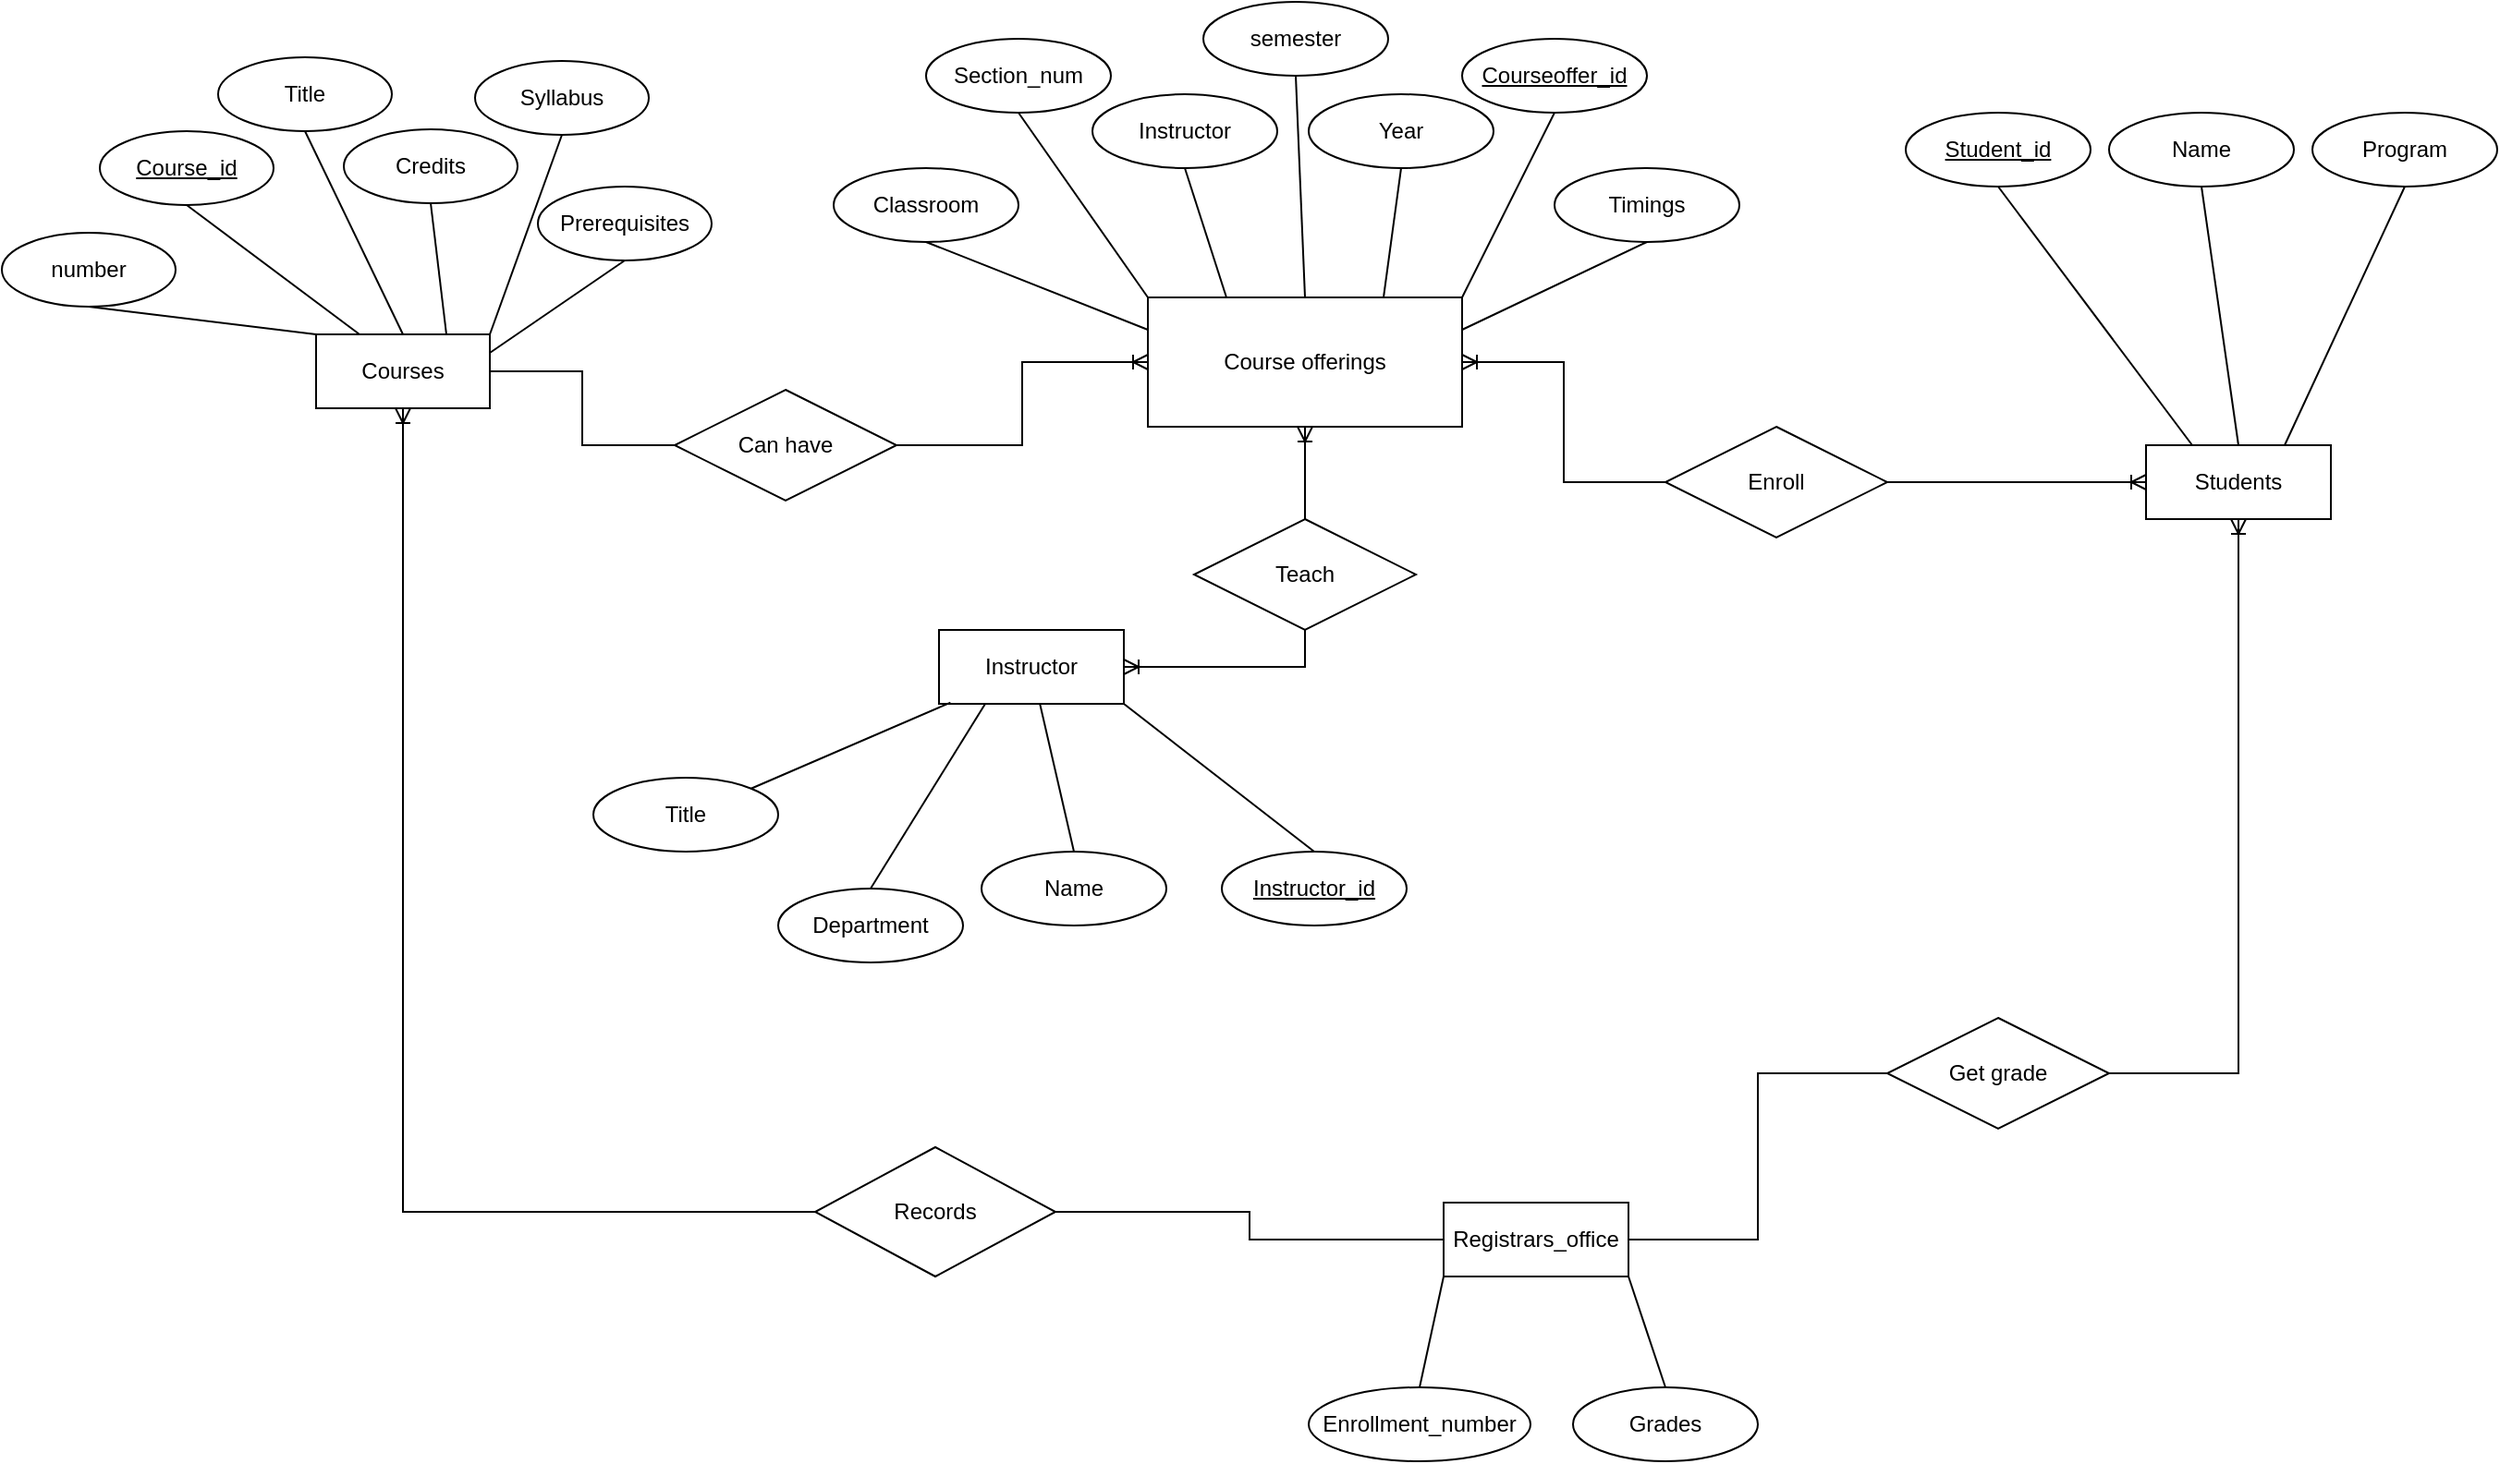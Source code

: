 <mxfile version="21.8.2" type="github">
  <diagram name="Page-1" id="LJPCzSkc8uASNMOOVW5p">
    <mxGraphModel dx="2933" dy="991" grid="1" gridSize="10" guides="1" tooltips="1" connect="1" arrows="1" fold="1" page="1" pageScale="1" pageWidth="850" pageHeight="1100" math="0" shadow="0">
      <root>
        <mxCell id="0" />
        <mxCell id="1" parent="0" />
        <mxCell id="3Tur1pRjmZr1tsYk20_k-1" value="Students" style="whiteSpace=wrap;html=1;align=center;" parent="1" vertex="1">
          <mxGeometry x="560" y="380" width="100" height="40" as="geometry" />
        </mxCell>
        <mxCell id="3Tur1pRjmZr1tsYk20_k-2" value="Enroll" style="shape=rhombus;perimeter=rhombusPerimeter;whiteSpace=wrap;html=1;align=center;" parent="1" vertex="1">
          <mxGeometry x="300" y="370" width="120" height="60" as="geometry" />
        </mxCell>
        <mxCell id="3Tur1pRjmZr1tsYk20_k-3" value="Course offerings" style="whiteSpace=wrap;html=1;align=center;" parent="1" vertex="1">
          <mxGeometry x="20" y="300" width="170" height="70" as="geometry" />
        </mxCell>
        <mxCell id="3Tur1pRjmZr1tsYk20_k-4" value="" style="endArrow=none;html=1;rounded=0;entryX=0.25;entryY=0;entryDx=0;entryDy=0;exitX=0.5;exitY=1;exitDx=0;exitDy=0;" parent="1" source="3Tur1pRjmZr1tsYk20_k-5" target="3Tur1pRjmZr1tsYk20_k-1" edge="1">
          <mxGeometry relative="1" as="geometry">
            <mxPoint x="520" y="250" as="sourcePoint" />
            <mxPoint x="600" y="250" as="targetPoint" />
          </mxGeometry>
        </mxCell>
        <mxCell id="3Tur1pRjmZr1tsYk20_k-5" value="Student_id" style="ellipse;whiteSpace=wrap;html=1;align=center;fontStyle=4;" parent="1" vertex="1">
          <mxGeometry x="430" y="200" width="100" height="40" as="geometry" />
        </mxCell>
        <mxCell id="3Tur1pRjmZr1tsYk20_k-8" value="" style="edgeStyle=orthogonalEdgeStyle;fontSize=12;html=1;endArrow=ERoneToMany;rounded=0;exitX=0;exitY=0.5;exitDx=0;exitDy=0;entryX=1;entryY=0.5;entryDx=0;entryDy=0;" parent="1" source="3Tur1pRjmZr1tsYk20_k-2" target="3Tur1pRjmZr1tsYk20_k-3" edge="1">
          <mxGeometry width="100" height="100" relative="1" as="geometry">
            <mxPoint x="370" y="460" as="sourcePoint" />
            <mxPoint x="470" y="360" as="targetPoint" />
          </mxGeometry>
        </mxCell>
        <mxCell id="3Tur1pRjmZr1tsYk20_k-10" value="" style="endArrow=none;html=1;rounded=0;entryX=0.5;entryY=0;entryDx=0;entryDy=0;exitX=0.5;exitY=1;exitDx=0;exitDy=0;" parent="1" source="3Tur1pRjmZr1tsYk20_k-13" target="3Tur1pRjmZr1tsYk20_k-1" edge="1">
          <mxGeometry relative="1" as="geometry">
            <mxPoint x="580" y="240" as="sourcePoint" />
            <mxPoint x="705" y="260" as="targetPoint" />
          </mxGeometry>
        </mxCell>
        <mxCell id="3Tur1pRjmZr1tsYk20_k-13" value="Name" style="ellipse;whiteSpace=wrap;html=1;align=center;" parent="1" vertex="1">
          <mxGeometry x="540" y="200" width="100" height="40" as="geometry" />
        </mxCell>
        <mxCell id="3Tur1pRjmZr1tsYk20_k-14" value="Program" style="ellipse;whiteSpace=wrap;html=1;align=center;" parent="1" vertex="1">
          <mxGeometry x="650" y="200" width="100" height="40" as="geometry" />
        </mxCell>
        <mxCell id="3Tur1pRjmZr1tsYk20_k-15" value="" style="endArrow=none;html=1;rounded=0;entryX=0.75;entryY=0;entryDx=0;entryDy=0;exitX=0.5;exitY=1;exitDx=0;exitDy=0;" parent="1" source="3Tur1pRjmZr1tsYk20_k-14" target="3Tur1pRjmZr1tsYk20_k-1" edge="1">
          <mxGeometry relative="1" as="geometry">
            <mxPoint x="660" y="210" as="sourcePoint" />
            <mxPoint x="710" y="280" as="targetPoint" />
          </mxGeometry>
        </mxCell>
        <mxCell id="3Tur1pRjmZr1tsYk20_k-17" value="Courses" style="whiteSpace=wrap;html=1;align=center;" parent="1" vertex="1">
          <mxGeometry x="-430" y="320" width="94" height="40" as="geometry" />
        </mxCell>
        <mxCell id="3Tur1pRjmZr1tsYk20_k-18" value="" style="edgeStyle=orthogonalEdgeStyle;fontSize=12;html=1;endArrow=ERoneToMany;rounded=0;exitX=1;exitY=0.5;exitDx=0;exitDy=0;entryX=0;entryY=0.5;entryDx=0;entryDy=0;" parent="1" source="3Tur1pRjmZr1tsYk20_k-49" target="3Tur1pRjmZr1tsYk20_k-3" edge="1">
          <mxGeometry width="100" height="100" relative="1" as="geometry">
            <mxPoint x="150" y="380" as="sourcePoint" />
            <mxPoint x="130" y="390" as="targetPoint" />
          </mxGeometry>
        </mxCell>
        <mxCell id="3Tur1pRjmZr1tsYk20_k-21" value="Year" style="ellipse;whiteSpace=wrap;html=1;align=center;" parent="1" vertex="1">
          <mxGeometry x="107" y="190" width="100" height="40" as="geometry" />
        </mxCell>
        <mxCell id="3Tur1pRjmZr1tsYk20_k-22" value="Courseoffer_id" style="ellipse;whiteSpace=wrap;html=1;align=center;fontStyle=4;" parent="1" vertex="1">
          <mxGeometry x="190" y="160" width="100" height="40" as="geometry" />
        </mxCell>
        <mxCell id="3Tur1pRjmZr1tsYk20_k-23" value="" style="endArrow=none;html=1;rounded=0;exitX=0.5;exitY=1;exitDx=0;exitDy=0;" parent="1" source="3Tur1pRjmZr1tsYk20_k-22" edge="1">
          <mxGeometry relative="1" as="geometry">
            <mxPoint x="180" y="240" as="sourcePoint" />
            <mxPoint x="190" y="300" as="targetPoint" />
          </mxGeometry>
        </mxCell>
        <mxCell id="3Tur1pRjmZr1tsYk20_k-24" value="semester" style="ellipse;whiteSpace=wrap;html=1;align=center;" parent="1" vertex="1">
          <mxGeometry x="50" y="140" width="100" height="40" as="geometry" />
        </mxCell>
        <mxCell id="3Tur1pRjmZr1tsYk20_k-25" value="Section_num" style="ellipse;whiteSpace=wrap;html=1;align=center;" parent="1" vertex="1">
          <mxGeometry x="-100" y="160" width="100" height="40" as="geometry" />
        </mxCell>
        <mxCell id="3Tur1pRjmZr1tsYk20_k-26" value="Instructor" style="ellipse;whiteSpace=wrap;html=1;align=center;" parent="1" vertex="1">
          <mxGeometry x="-10" y="190" width="100" height="40" as="geometry" />
        </mxCell>
        <mxCell id="3Tur1pRjmZr1tsYk20_k-27" value="Timings" style="ellipse;whiteSpace=wrap;html=1;align=center;" parent="1" vertex="1">
          <mxGeometry x="240" y="230" width="100" height="40" as="geometry" />
        </mxCell>
        <mxCell id="3Tur1pRjmZr1tsYk20_k-28" value="Classroom" style="ellipse;whiteSpace=wrap;html=1;align=center;" parent="1" vertex="1">
          <mxGeometry x="-150" y="230" width="100" height="40" as="geometry" />
        </mxCell>
        <mxCell id="3Tur1pRjmZr1tsYk20_k-29" value="" style="endArrow=none;html=1;rounded=0;entryX=0.75;entryY=0;entryDx=0;entryDy=0;exitX=0.5;exitY=1;exitDx=0;exitDy=0;" parent="1" source="3Tur1pRjmZr1tsYk20_k-21" target="3Tur1pRjmZr1tsYk20_k-3" edge="1">
          <mxGeometry relative="1" as="geometry">
            <mxPoint x="140" y="220" as="sourcePoint" />
            <mxPoint x="175" y="310" as="targetPoint" />
          </mxGeometry>
        </mxCell>
        <mxCell id="3Tur1pRjmZr1tsYk20_k-30" value="" style="endArrow=none;html=1;rounded=0;entryX=0.5;entryY=0;entryDx=0;entryDy=0;exitX=0.5;exitY=1;exitDx=0;exitDy=0;" parent="1" source="3Tur1pRjmZr1tsYk20_k-24" target="3Tur1pRjmZr1tsYk20_k-3" edge="1">
          <mxGeometry relative="1" as="geometry">
            <mxPoint x="30" y="223" as="sourcePoint" />
            <mxPoint x="115" y="313" as="targetPoint" />
          </mxGeometry>
        </mxCell>
        <mxCell id="3Tur1pRjmZr1tsYk20_k-31" value="" style="endArrow=none;html=1;rounded=0;entryX=0.5;entryY=1;entryDx=0;entryDy=0;exitX=0;exitY=0.25;exitDx=0;exitDy=0;" parent="1" source="3Tur1pRjmZr1tsYk20_k-3" target="3Tur1pRjmZr1tsYk20_k-28" edge="1">
          <mxGeometry relative="1" as="geometry">
            <mxPoint x="115" y="350" as="sourcePoint" />
            <mxPoint x="70" y="430" as="targetPoint" />
          </mxGeometry>
        </mxCell>
        <mxCell id="3Tur1pRjmZr1tsYk20_k-32" value="" style="endArrow=none;html=1;rounded=0;entryX=0.5;entryY=1;entryDx=0;entryDy=0;exitX=1;exitY=0.25;exitDx=0;exitDy=0;" parent="1" source="3Tur1pRjmZr1tsYk20_k-3" target="3Tur1pRjmZr1tsYk20_k-27" edge="1">
          <mxGeometry relative="1" as="geometry">
            <mxPoint x="180" y="410" as="sourcePoint" />
            <mxPoint x="115" y="420" as="targetPoint" />
          </mxGeometry>
        </mxCell>
        <mxCell id="3Tur1pRjmZr1tsYk20_k-33" value="" style="endArrow=none;html=1;rounded=0;exitX=0.25;exitY=0;exitDx=0;exitDy=0;entryX=0.5;entryY=1;entryDx=0;entryDy=0;" parent="1" source="3Tur1pRjmZr1tsYk20_k-3" target="3Tur1pRjmZr1tsYk20_k-26" edge="1">
          <mxGeometry relative="1" as="geometry">
            <mxPoint x="205" y="340" as="sourcePoint" />
            <mxPoint x="180" y="420" as="targetPoint" />
          </mxGeometry>
        </mxCell>
        <mxCell id="3Tur1pRjmZr1tsYk20_k-34" value="" style="endArrow=none;html=1;rounded=0;entryX=0.5;entryY=1;entryDx=0;entryDy=0;exitX=0;exitY=0;exitDx=0;exitDy=0;" parent="1" source="3Tur1pRjmZr1tsYk20_k-3" target="3Tur1pRjmZr1tsYk20_k-25" edge="1">
          <mxGeometry relative="1" as="geometry">
            <mxPoint x="295" y="330" as="sourcePoint" />
            <mxPoint x="250" y="410" as="targetPoint" />
          </mxGeometry>
        </mxCell>
        <mxCell id="3Tur1pRjmZr1tsYk20_k-38" value="Course_id" style="ellipse;whiteSpace=wrap;html=1;align=center;fontStyle=4;" parent="1" vertex="1">
          <mxGeometry x="-547" y="210" width="94" height="40" as="geometry" />
        </mxCell>
        <mxCell id="3Tur1pRjmZr1tsYk20_k-39" value="" style="endArrow=none;html=1;rounded=0;exitX=0.5;exitY=1;exitDx=0;exitDy=0;entryX=0.25;entryY=0;entryDx=0;entryDy=0;" parent="1" source="3Tur1pRjmZr1tsYk20_k-38" target="3Tur1pRjmZr1tsYk20_k-17" edge="1">
          <mxGeometry relative="1" as="geometry">
            <mxPoint x="-500" y="220" as="sourcePoint" />
            <mxPoint x="-490" y="280" as="targetPoint" />
          </mxGeometry>
        </mxCell>
        <mxCell id="3Tur1pRjmZr1tsYk20_k-40" value="Syllabus" style="ellipse;whiteSpace=wrap;html=1;align=center;" parent="1" vertex="1">
          <mxGeometry x="-344" y="172" width="94" height="40" as="geometry" />
        </mxCell>
        <mxCell id="3Tur1pRjmZr1tsYk20_k-41" value="" style="endArrow=none;html=1;rounded=0;entryX=0.5;entryY=1;entryDx=0;entryDy=0;exitX=1;exitY=0;exitDx=0;exitDy=0;" parent="1" source="3Tur1pRjmZr1tsYk20_k-17" target="3Tur1pRjmZr1tsYk20_k-40" edge="1">
          <mxGeometry relative="1" as="geometry">
            <mxPoint x="-340" y="300" as="sourcePoint" />
            <mxPoint x="-220" y="380" as="targetPoint" />
          </mxGeometry>
        </mxCell>
        <mxCell id="3Tur1pRjmZr1tsYk20_k-42" value="Credits" style="ellipse;whiteSpace=wrap;html=1;align=center;" parent="1" vertex="1">
          <mxGeometry x="-415" y="209" width="94" height="40" as="geometry" />
        </mxCell>
        <mxCell id="3Tur1pRjmZr1tsYk20_k-43" value="" style="endArrow=none;html=1;rounded=0;entryX=0.5;entryY=1;entryDx=0;entryDy=0;exitX=0.75;exitY=0;exitDx=0;exitDy=0;" parent="1" source="3Tur1pRjmZr1tsYk20_k-17" target="3Tur1pRjmZr1tsYk20_k-42" edge="1">
          <mxGeometry relative="1" as="geometry">
            <mxPoint x="-310" y="330" as="sourcePoint" />
            <mxPoint x="-150" y="390" as="targetPoint" />
          </mxGeometry>
        </mxCell>
        <mxCell id="3Tur1pRjmZr1tsYk20_k-44" value="Title" style="ellipse;whiteSpace=wrap;html=1;align=center;" parent="1" vertex="1">
          <mxGeometry x="-483" y="170" width="94" height="40" as="geometry" />
        </mxCell>
        <mxCell id="3Tur1pRjmZr1tsYk20_k-45" value="" style="endArrow=none;html=1;rounded=0;entryX=0.5;entryY=1;entryDx=0;entryDy=0;exitX=0.5;exitY=0;exitDx=0;exitDy=0;" parent="1" source="3Tur1pRjmZr1tsYk20_k-17" target="3Tur1pRjmZr1tsYk20_k-44" edge="1">
          <mxGeometry relative="1" as="geometry">
            <mxPoint x="-395" y="330" as="sourcePoint" />
            <mxPoint x="-210" y="390" as="targetPoint" />
          </mxGeometry>
        </mxCell>
        <mxCell id="3Tur1pRjmZr1tsYk20_k-46" value="Prerequisites" style="ellipse;whiteSpace=wrap;html=1;align=center;" parent="1" vertex="1">
          <mxGeometry x="-310" y="240" width="94" height="40" as="geometry" />
        </mxCell>
        <mxCell id="3Tur1pRjmZr1tsYk20_k-48" value="" style="endArrow=none;html=1;rounded=0;entryX=0.5;entryY=1;entryDx=0;entryDy=0;exitX=1;exitY=0.25;exitDx=0;exitDy=0;" parent="1" source="3Tur1pRjmZr1tsYk20_k-17" target="3Tur1pRjmZr1tsYk20_k-46" edge="1">
          <mxGeometry relative="1" as="geometry">
            <mxPoint x="-330" y="390" as="sourcePoint" />
            <mxPoint x="-285" y="280" as="targetPoint" />
          </mxGeometry>
        </mxCell>
        <mxCell id="3Tur1pRjmZr1tsYk20_k-49" value="Can have" style="shape=rhombus;perimeter=rhombusPerimeter;whiteSpace=wrap;html=1;align=center;" parent="1" vertex="1">
          <mxGeometry x="-236" y="350" width="120" height="60" as="geometry" />
        </mxCell>
        <mxCell id="3Tur1pRjmZr1tsYk20_k-51" value="" style="endArrow=none;html=1;rounded=0;entryX=0;entryY=0.5;entryDx=0;entryDy=0;exitX=1;exitY=0.5;exitDx=0;exitDy=0;edgeStyle=orthogonalEdgeStyle;" parent="1" source="3Tur1pRjmZr1tsYk20_k-17" target="3Tur1pRjmZr1tsYk20_k-49" edge="1">
          <mxGeometry relative="1" as="geometry">
            <mxPoint x="-260" y="510" as="sourcePoint" />
            <mxPoint x="-124" y="465" as="targetPoint" />
          </mxGeometry>
        </mxCell>
        <mxCell id="3Tur1pRjmZr1tsYk20_k-52" value="Instructor" style="whiteSpace=wrap;html=1;align=center;" parent="1" vertex="1">
          <mxGeometry x="-93" y="480" width="100" height="40" as="geometry" />
        </mxCell>
        <mxCell id="Z82s2AFYxTGNG_p4noGk-1" value="Instructor_id" style="ellipse;whiteSpace=wrap;html=1;align=center;fontStyle=4;" vertex="1" parent="1">
          <mxGeometry x="60" y="600" width="100" height="40" as="geometry" />
        </mxCell>
        <mxCell id="Z82s2AFYxTGNG_p4noGk-2" value="" style="endArrow=none;html=1;rounded=0;exitX=0.5;exitY=0;exitDx=0;exitDy=0;entryX=1;entryY=1;entryDx=0;entryDy=0;" edge="1" parent="1" source="Z82s2AFYxTGNG_p4noGk-1" target="3Tur1pRjmZr1tsYk20_k-52">
          <mxGeometry relative="1" as="geometry">
            <mxPoint x="27" y="460" as="sourcePoint" />
            <mxPoint x="37" y="520" as="targetPoint" />
          </mxGeometry>
        </mxCell>
        <mxCell id="Z82s2AFYxTGNG_p4noGk-3" value="Title" style="ellipse;whiteSpace=wrap;html=1;align=center;" vertex="1" parent="1">
          <mxGeometry x="-280" y="560" width="100" height="40" as="geometry" />
        </mxCell>
        <mxCell id="Z82s2AFYxTGNG_p4noGk-4" value="" style="endArrow=none;html=1;rounded=0;entryX=1;entryY=0;entryDx=0;entryDy=0;exitX=0.062;exitY=0.983;exitDx=0;exitDy=0;exitPerimeter=0;" edge="1" parent="1" target="Z82s2AFYxTGNG_p4noGk-3" source="3Tur1pRjmZr1tsYk20_k-52">
          <mxGeometry relative="1" as="geometry">
            <mxPoint x="-74" y="478" as="sourcePoint" />
            <mxPoint x="-24" y="590" as="targetPoint" />
          </mxGeometry>
        </mxCell>
        <mxCell id="Z82s2AFYxTGNG_p4noGk-5" value="Department" style="ellipse;whiteSpace=wrap;html=1;align=center;" vertex="1" parent="1">
          <mxGeometry x="-180" y="620" width="100" height="40" as="geometry" />
        </mxCell>
        <mxCell id="Z82s2AFYxTGNG_p4noGk-6" value="" style="endArrow=none;html=1;rounded=0;entryX=0.5;entryY=0;entryDx=0;entryDy=0;exitX=0.25;exitY=1;exitDx=0;exitDy=0;" edge="1" parent="1" target="Z82s2AFYxTGNG_p4noGk-5" source="3Tur1pRjmZr1tsYk20_k-52">
          <mxGeometry relative="1" as="geometry">
            <mxPoint x="-2" y="480" as="sourcePoint" />
            <mxPoint x="67" y="570" as="targetPoint" />
          </mxGeometry>
        </mxCell>
        <mxCell id="Z82s2AFYxTGNG_p4noGk-7" value="Name" style="ellipse;whiteSpace=wrap;html=1;align=center;" vertex="1" parent="1">
          <mxGeometry x="-70" y="600" width="100" height="40" as="geometry" />
        </mxCell>
        <mxCell id="Z82s2AFYxTGNG_p4noGk-8" value="" style="endArrow=none;html=1;rounded=0;entryX=0.5;entryY=0;entryDx=0;entryDy=0;" edge="1" parent="1" target="Z82s2AFYxTGNG_p4noGk-7" source="3Tur1pRjmZr1tsYk20_k-52">
          <mxGeometry relative="1" as="geometry">
            <mxPoint x="32" y="490" as="sourcePoint" />
            <mxPoint x="167" y="560" as="targetPoint" />
          </mxGeometry>
        </mxCell>
        <mxCell id="Z82s2AFYxTGNG_p4noGk-14" value="Teach" style="shape=rhombus;perimeter=rhombusPerimeter;whiteSpace=wrap;html=1;align=center;" vertex="1" parent="1">
          <mxGeometry x="45" y="420" width="120" height="60" as="geometry" />
        </mxCell>
        <mxCell id="Z82s2AFYxTGNG_p4noGk-15" value="" style="fontSize=12;html=1;endArrow=ERoneToMany;rounded=0;entryX=1;entryY=0.5;entryDx=0;entryDy=0;exitX=0.5;exitY=1;exitDx=0;exitDy=0;edgeStyle=orthogonalEdgeStyle;" edge="1" parent="1" source="Z82s2AFYxTGNG_p4noGk-14" target="3Tur1pRjmZr1tsYk20_k-52">
          <mxGeometry width="100" height="100" relative="1" as="geometry">
            <mxPoint x="-40" y="560" as="sourcePoint" />
            <mxPoint x="60" y="460" as="targetPoint" />
          </mxGeometry>
        </mxCell>
        <mxCell id="Z82s2AFYxTGNG_p4noGk-16" value="" style="fontSize=12;html=1;endArrow=ERoneToMany;rounded=0;entryX=0.5;entryY=1;entryDx=0;entryDy=0;exitX=0.5;exitY=0;exitDx=0;exitDy=0;edgeStyle=orthogonalEdgeStyle;" edge="1" parent="1" source="Z82s2AFYxTGNG_p4noGk-14" target="3Tur1pRjmZr1tsYk20_k-3">
          <mxGeometry width="100" height="100" relative="1" as="geometry">
            <mxPoint x="67" y="440" as="sourcePoint" />
            <mxPoint x="-116" y="520" as="targetPoint" />
          </mxGeometry>
        </mxCell>
        <mxCell id="Z82s2AFYxTGNG_p4noGk-17" value="" style="edgeStyle=orthogonalEdgeStyle;fontSize=12;html=1;endArrow=ERoneToMany;rounded=0;exitX=1;exitY=0.5;exitDx=0;exitDy=0;entryX=0;entryY=0.5;entryDx=0;entryDy=0;" edge="1" parent="1" source="3Tur1pRjmZr1tsYk20_k-2" target="3Tur1pRjmZr1tsYk20_k-1">
          <mxGeometry width="100" height="100" relative="1" as="geometry">
            <mxPoint x="415" y="549" as="sourcePoint" />
            <mxPoint x="305" y="484" as="targetPoint" />
          </mxGeometry>
        </mxCell>
        <mxCell id="Z82s2AFYxTGNG_p4noGk-18" value="number" style="ellipse;whiteSpace=wrap;html=1;align=center;" vertex="1" parent="1">
          <mxGeometry x="-600" y="265" width="94" height="40" as="geometry" />
        </mxCell>
        <mxCell id="Z82s2AFYxTGNG_p4noGk-19" value="" style="endArrow=none;html=1;rounded=0;entryX=0.5;entryY=1;entryDx=0;entryDy=0;exitX=0;exitY=0;exitDx=0;exitDy=0;" edge="1" parent="1" target="Z82s2AFYxTGNG_p4noGk-18" source="3Tur1pRjmZr1tsYk20_k-17">
          <mxGeometry relative="1" as="geometry">
            <mxPoint x="-500" y="415" as="sourcePoint" />
            <mxPoint x="-327" y="485" as="targetPoint" />
          </mxGeometry>
        </mxCell>
        <mxCell id="Z82s2AFYxTGNG_p4noGk-20" value="Registrars_office" style="whiteSpace=wrap;html=1;align=center;" vertex="1" parent="1">
          <mxGeometry x="180" y="790" width="100" height="40" as="geometry" />
        </mxCell>
        <mxCell id="Z82s2AFYxTGNG_p4noGk-22" value="" style="edgeStyle=orthogonalEdgeStyle;fontSize=12;html=1;endArrow=ERoneToMany;rounded=0;exitX=1;exitY=0.5;exitDx=0;exitDy=0;entryX=0.5;entryY=1;entryDx=0;entryDy=0;" edge="1" parent="1" source="Z82s2AFYxTGNG_p4noGk-27" target="3Tur1pRjmZr1tsYk20_k-1">
          <mxGeometry width="100" height="100" relative="1" as="geometry">
            <mxPoint x="430" y="410" as="sourcePoint" />
            <mxPoint x="570" y="410" as="targetPoint" />
          </mxGeometry>
        </mxCell>
        <mxCell id="Z82s2AFYxTGNG_p4noGk-23" value="" style="fontSize=12;html=1;endArrow=ERoneToMany;rounded=0;entryX=0.5;entryY=1;entryDx=0;entryDy=0;exitX=0;exitY=0.5;exitDx=0;exitDy=0;edgeStyle=orthogonalEdgeStyle;" edge="1" parent="1" source="Z82s2AFYxTGNG_p4noGk-24" target="3Tur1pRjmZr1tsYk20_k-17">
          <mxGeometry width="100" height="100" relative="1" as="geometry">
            <mxPoint y="810" as="sourcePoint" />
            <mxPoint x="-98" y="830" as="targetPoint" />
          </mxGeometry>
        </mxCell>
        <mxCell id="Z82s2AFYxTGNG_p4noGk-24" value="Records" style="shape=rhombus;perimeter=rhombusPerimeter;whiteSpace=wrap;html=1;align=center;" vertex="1" parent="1">
          <mxGeometry x="-160" y="760" width="130" height="70" as="geometry" />
        </mxCell>
        <mxCell id="Z82s2AFYxTGNG_p4noGk-25" value="" style="endArrow=none;html=1;rounded=0;entryX=0;entryY=0.5;entryDx=0;entryDy=0;edgeStyle=orthogonalEdgeStyle;exitX=1;exitY=0.5;exitDx=0;exitDy=0;" edge="1" parent="1" source="Z82s2AFYxTGNG_p4noGk-24" target="Z82s2AFYxTGNG_p4noGk-20">
          <mxGeometry relative="1" as="geometry">
            <mxPoint x="-220" y="810" as="sourcePoint" />
            <mxPoint x="-60" y="810" as="targetPoint" />
          </mxGeometry>
        </mxCell>
        <mxCell id="Z82s2AFYxTGNG_p4noGk-27" value="Get grade" style="shape=rhombus;perimeter=rhombusPerimeter;whiteSpace=wrap;html=1;align=center;" vertex="1" parent="1">
          <mxGeometry x="420" y="690" width="120" height="60" as="geometry" />
        </mxCell>
        <mxCell id="Z82s2AFYxTGNG_p4noGk-28" value="" style="endArrow=none;html=1;rounded=0;entryX=0;entryY=0.5;entryDx=0;entryDy=0;edgeStyle=orthogonalEdgeStyle;exitX=1;exitY=0.5;exitDx=0;exitDy=0;" edge="1" parent="1" source="Z82s2AFYxTGNG_p4noGk-20" target="Z82s2AFYxTGNG_p4noGk-27">
          <mxGeometry relative="1" as="geometry">
            <mxPoint x="175" y="720" as="sourcePoint" />
            <mxPoint x="405" y="720" as="targetPoint" />
          </mxGeometry>
        </mxCell>
        <mxCell id="Z82s2AFYxTGNG_p4noGk-29" value="Enrollment_number" style="ellipse;whiteSpace=wrap;html=1;align=center;" vertex="1" parent="1">
          <mxGeometry x="107" y="890" width="120" height="40" as="geometry" />
        </mxCell>
        <mxCell id="Z82s2AFYxTGNG_p4noGk-30" value="" style="endArrow=none;html=1;rounded=0;entryX=0.5;entryY=0;entryDx=0;entryDy=0;exitX=0;exitY=1;exitDx=0;exitDy=0;" edge="1" parent="1" target="Z82s2AFYxTGNG_p4noGk-29" source="Z82s2AFYxTGNG_p4noGk-20">
          <mxGeometry relative="1" as="geometry">
            <mxPoint x="172" y="830" as="sourcePoint" />
            <mxPoint x="307" y="880" as="targetPoint" />
          </mxGeometry>
        </mxCell>
        <mxCell id="Z82s2AFYxTGNG_p4noGk-31" value="Grades" style="ellipse;whiteSpace=wrap;html=1;align=center;" vertex="1" parent="1">
          <mxGeometry x="250" y="890" width="100" height="40" as="geometry" />
        </mxCell>
        <mxCell id="Z82s2AFYxTGNG_p4noGk-32" value="" style="endArrow=none;html=1;rounded=0;entryX=0.5;entryY=0;entryDx=0;entryDy=0;exitX=1;exitY=1;exitDx=0;exitDy=0;" edge="1" parent="1" target="Z82s2AFYxTGNG_p4noGk-31" source="Z82s2AFYxTGNG_p4noGk-20">
          <mxGeometry relative="1" as="geometry">
            <mxPoint x="239" y="880" as="sourcePoint" />
            <mxPoint x="444" y="920" as="targetPoint" />
          </mxGeometry>
        </mxCell>
      </root>
    </mxGraphModel>
  </diagram>
</mxfile>
